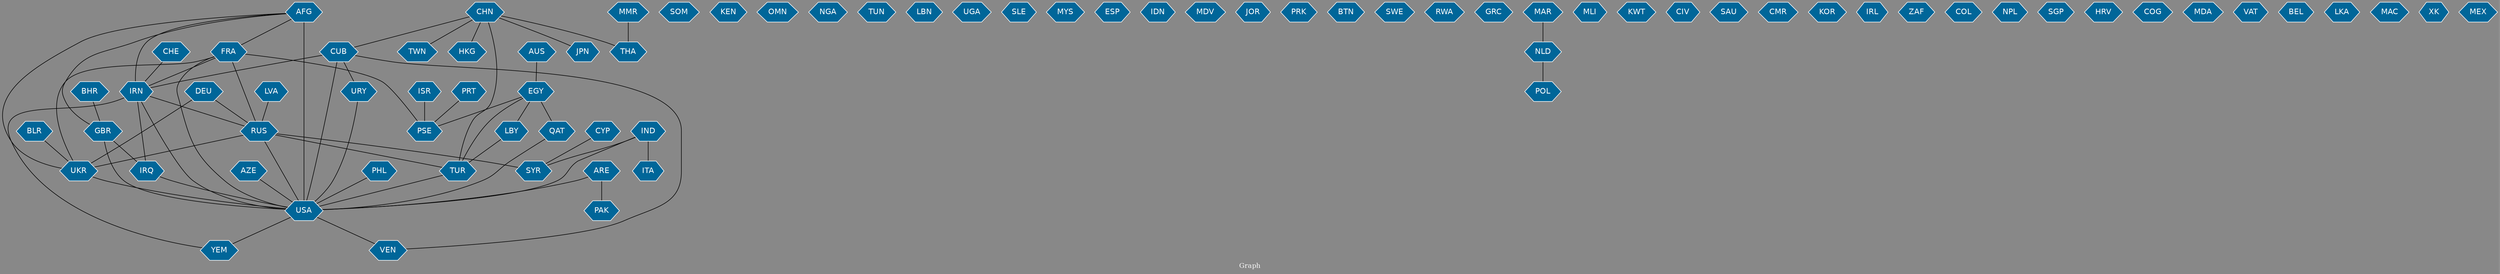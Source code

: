 // Countries together in item graph
graph {
	graph [bgcolor="#888888" fontcolor=white fontsize=12 label="Graph" outputorder=edgesfirst overlap=prism]
	node [color=white fillcolor="#006699" fontcolor=white fontname=Helvetica shape=hexagon style=filled]
	edge [arrowhead=open color=black fontcolor=white fontname=Courier fontsize=12]
		CHN [label=CHN]
		ISR [label=ISR]
		PSE [label=PSE]
		SOM [label=SOM]
		KEN [label=KEN]
		MMR [label=MMR]
		TUR [label=TUR]
		DEU [label=DEU]
		PHL [label=PHL]
		IND [label=IND]
		EGY [label=EGY]
		IRQ [label=IRQ]
		USA [label=USA]
		GBR [label=GBR]
		AFG [label=AFG]
		IRN [label=IRN]
		OMN [label=OMN]
		SYR [label=SYR]
		RUS [label=RUS]
		CUB [label=CUB]
		JPN [label=JPN]
		TWN [label=TWN]
		AUS [label=AUS]
		ARE [label=ARE]
		FRA [label=FRA]
		UKR [label=UKR]
		NGA [label=NGA]
		TUN [label=TUN]
		THA [label=THA]
		LBN [label=LBN]
		UGA [label=UGA]
		SLE [label=SLE]
		AZE [label=AZE]
		MYS [label=MYS]
		ESP [label=ESP]
		IDN [label=IDN]
		MDV [label=MDV]
		LBY [label=LBY]
		URY [label=URY]
		YEM [label=YEM]
		JOR [label=JOR]
		PRK [label=PRK]
		BTN [label=BTN]
		ITA [label=ITA]
		SWE [label=SWE]
		BLR [label=BLR]
		RWA [label=RWA]
		GRC [label=GRC]
		MAR [label=MAR]
		NLD [label=NLD]
		MLI [label=MLI]
		KWT [label=KWT]
		HKG [label=HKG]
		CIV [label=CIV]
		PAK [label=PAK]
		SAU [label=SAU]
		LVA [label=LVA]
		CMR [label=CMR]
		KOR [label=KOR]
		IRL [label=IRL]
		ZAF [label=ZAF]
		COL [label=COL]
		NPL [label=NPL]
		SGP [label=SGP]
		HRV [label=HRV]
		BHR [label=BHR]
		COG [label=COG]
		MDA [label=MDA]
		CHE [label=CHE]
		VEN [label=VEN]
		POL [label=POL]
		VAT [label=VAT]
		QAT [label=QAT]
		BEL [label=BEL]
		CYP [label=CYP]
		LKA [label=LKA]
		MAC [label=MAC]
		PRT [label=PRT]
		XK [label=XK]
		MEX [label=MEX]
			IRN -- RUS [weight=1]
			FRA -- USA [weight=1]
			BHR -- GBR [weight=1]
			DEU -- UKR [weight=1]
			IND -- ITA [weight=1]
			ISR -- PSE [weight=6]
			DEU -- RUS [weight=1]
			AFG -- FRA [weight=1]
			CUB -- VEN [weight=1]
			EGY -- QAT [weight=1]
			MAR -- NLD [weight=1]
			FRA -- PSE [weight=1]
			IRN -- IRQ [weight=1]
			FRA -- IRN [weight=1]
			QAT -- USA [weight=1]
			EGY -- PSE [weight=1]
			CYP -- SYR [weight=1]
			IRQ -- USA [weight=1]
			PRT -- PSE [weight=1]
			RUS -- TUR [weight=1]
			CHN -- TUR [weight=1]
			LVA -- RUS [weight=1]
			RUS -- SYR [weight=1]
			IND -- USA [weight=1]
			ARE -- PAK [weight=1]
			AFG -- IRN [weight=1]
			CHN -- THA [weight=1]
			CHN -- TWN [weight=1]
			AFG -- GBR [weight=1]
			CHE -- IRN [weight=1]
			PHL -- USA [weight=2]
			AFG -- USA [weight=7]
			URY -- USA [weight=1]
			BLR -- UKR [weight=1]
			USA -- YEM [weight=1]
			IND -- SYR [weight=1]
			CHN -- JPN [weight=1]
			MMR -- THA [weight=1]
			RUS -- USA [weight=2]
			AZE -- USA [weight=1]
			RUS -- UKR [weight=2]
			USA -- VEN [weight=1]
			FRA -- RUS [weight=1]
			IRN -- USA [weight=5]
			CUB -- USA [weight=7]
			NLD -- POL [weight=1]
			LBY -- TUR [weight=1]
			UKR -- USA [weight=1]
			CUB -- IRN [weight=1]
			EGY -- LBY [weight=1]
			TUR -- USA [weight=1]
			CUB -- URY [weight=1]
			EGY -- TUR [weight=1]
			IRN -- YEM [weight=1]
			FRA -- UKR [weight=1]
			GBR -- IRQ [weight=2]
			GBR -- USA [weight=2]
			CHN -- CUB [weight=1]
			ARE -- USA [weight=1]
			AUS -- EGY [weight=1]
			CHN -- HKG [weight=1]
			AFG -- UKR [weight=1]
}
